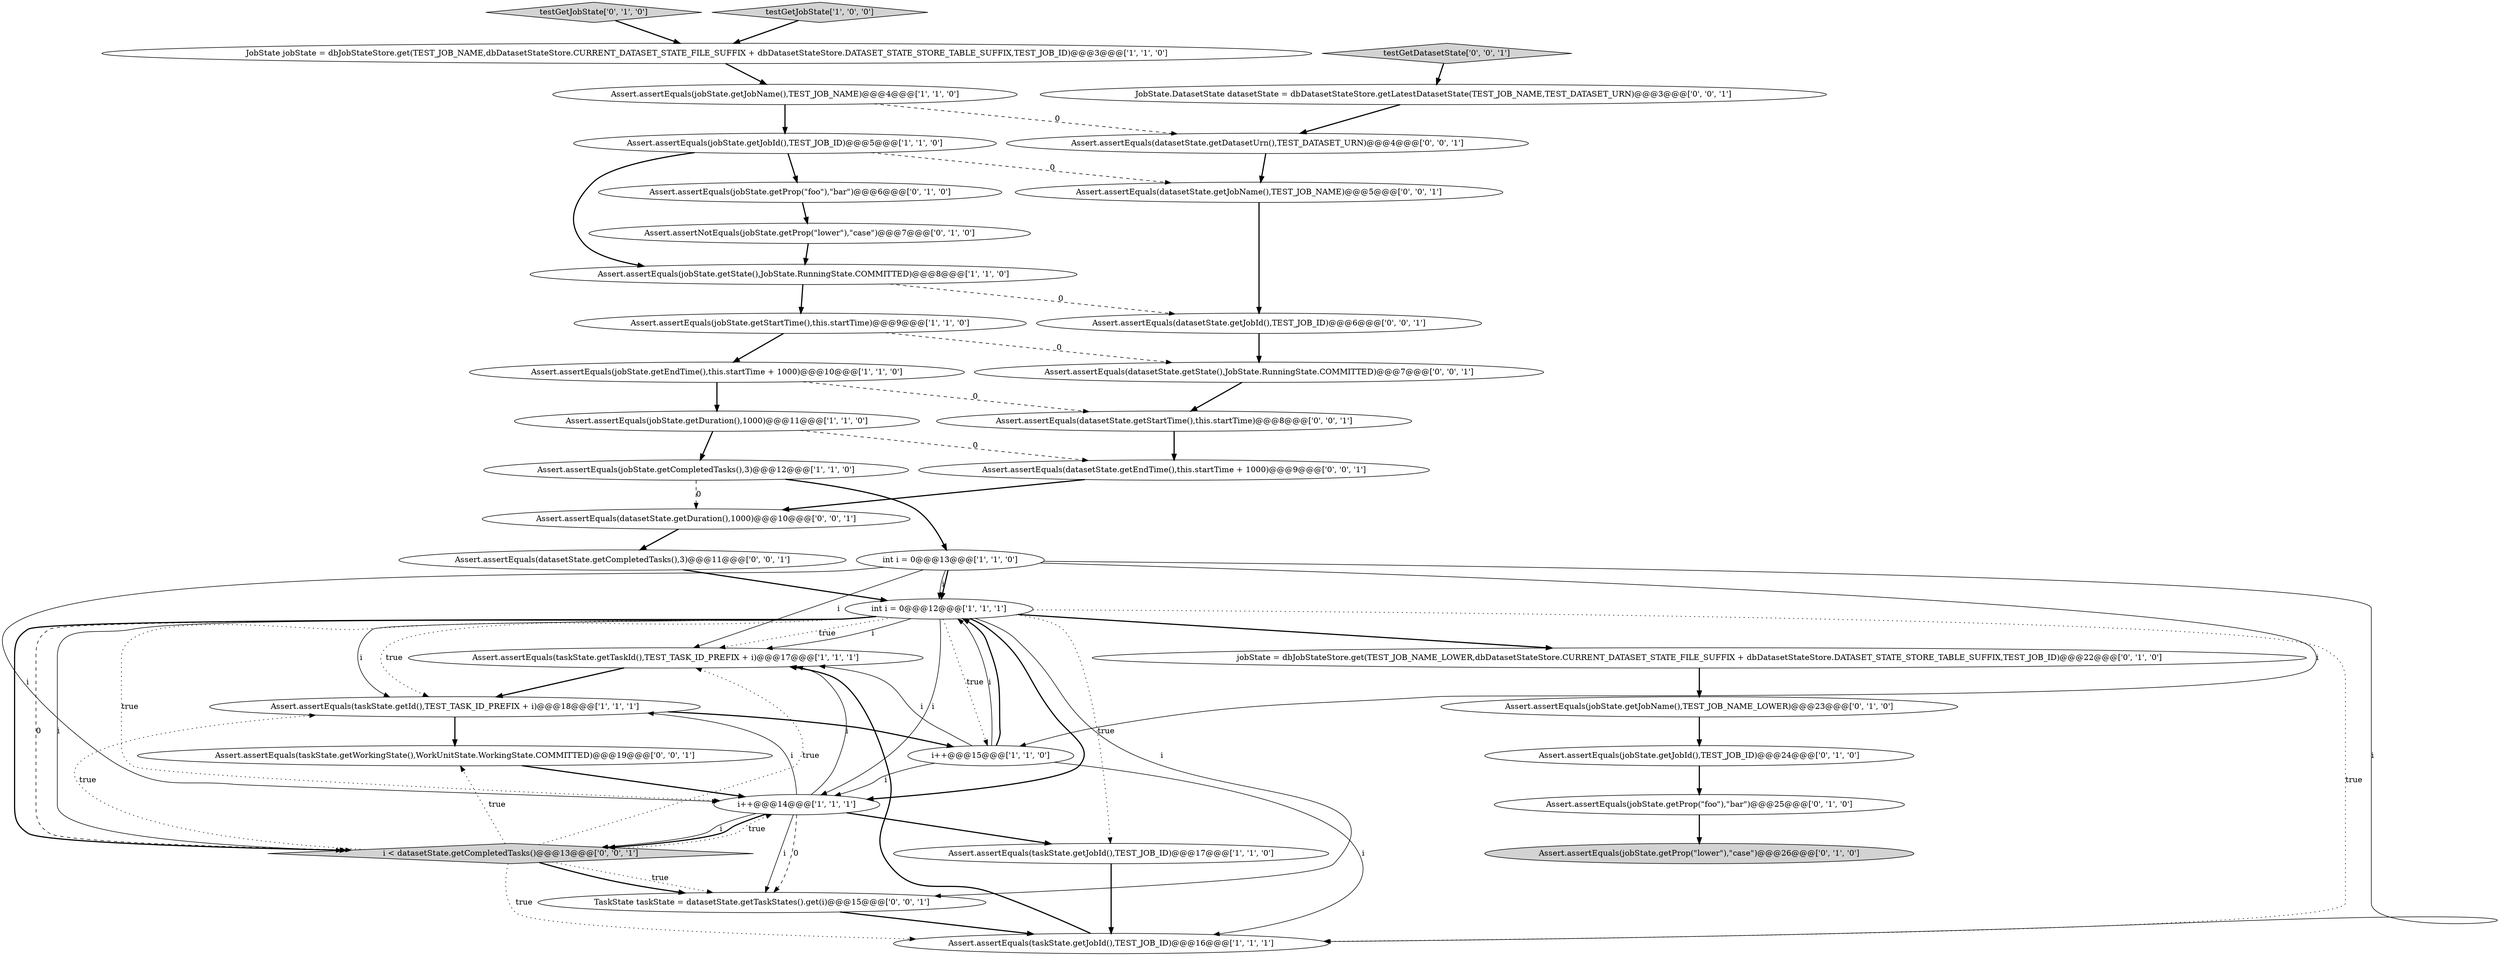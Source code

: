 digraph {
1 [style = filled, label = "Assert.assertEquals(jobState.getJobId(),TEST_JOB_ID)@@@5@@@['1', '1', '0']", fillcolor = white, shape = ellipse image = "AAA0AAABBB1BBB"];
12 [style = filled, label = "Assert.assertEquals(jobState.getDuration(),1000)@@@11@@@['1', '1', '0']", fillcolor = white, shape = ellipse image = "AAA0AAABBB1BBB"];
8 [style = filled, label = "Assert.assertEquals(jobState.getJobName(),TEST_JOB_NAME)@@@4@@@['1', '1', '0']", fillcolor = white, shape = ellipse image = "AAA0AAABBB1BBB"];
35 [style = filled, label = "Assert.assertEquals(taskState.getWorkingState(),WorkUnitState.WorkingState.COMMITTED)@@@19@@@['0', '0', '1']", fillcolor = white, shape = ellipse image = "AAA0AAABBB3BBB"];
11 [style = filled, label = "Assert.assertEquals(jobState.getState(),JobState.RunningState.COMMITTED)@@@8@@@['1', '1', '0']", fillcolor = white, shape = ellipse image = "AAA0AAABBB1BBB"];
34 [style = filled, label = "Assert.assertEquals(datasetState.getCompletedTasks(),3)@@@11@@@['0', '0', '1']", fillcolor = white, shape = ellipse image = "AAA0AAABBB3BBB"];
32 [style = filled, label = "Assert.assertEquals(datasetState.getDuration(),1000)@@@10@@@['0', '0', '1']", fillcolor = white, shape = ellipse image = "AAA0AAABBB3BBB"];
10 [style = filled, label = "Assert.assertEquals(taskState.getTaskId(),TEST_TASK_ID_PREFIX + i)@@@17@@@['1', '1', '1']", fillcolor = white, shape = ellipse image = "AAA0AAABBB1BBB"];
19 [style = filled, label = "Assert.assertEquals(jobState.getJobName(),TEST_JOB_NAME_LOWER)@@@23@@@['0', '1', '0']", fillcolor = white, shape = ellipse image = "AAA1AAABBB2BBB"];
26 [style = filled, label = "Assert.assertEquals(datasetState.getEndTime(),this.startTime + 1000)@@@9@@@['0', '0', '1']", fillcolor = white, shape = ellipse image = "AAA0AAABBB3BBB"];
3 [style = filled, label = "JobState jobState = dbJobStateStore.get(TEST_JOB_NAME,dbDatasetStateStore.CURRENT_DATASET_STATE_FILE_SUFFIX + dbDatasetStateStore.DATASET_STATE_STORE_TABLE_SUFFIX,TEST_JOB_ID)@@@3@@@['1', '1', '0']", fillcolor = white, shape = ellipse image = "AAA0AAABBB1BBB"];
7 [style = filled, label = "Assert.assertEquals(jobState.getCompletedTasks(),3)@@@12@@@['1', '1', '0']", fillcolor = white, shape = ellipse image = "AAA0AAABBB1BBB"];
31 [style = filled, label = "Assert.assertEquals(datasetState.getState(),JobState.RunningState.COMMITTED)@@@7@@@['0', '0', '1']", fillcolor = white, shape = ellipse image = "AAA0AAABBB3BBB"];
25 [style = filled, label = "Assert.assertEquals(datasetState.getJobId(),TEST_JOB_ID)@@@6@@@['0', '0', '1']", fillcolor = white, shape = ellipse image = "AAA0AAABBB3BBB"];
17 [style = filled, label = "Assert.assertEquals(jobState.getProp(\"foo\"),\"bar\")@@@6@@@['0', '1', '0']", fillcolor = white, shape = ellipse image = "AAA1AAABBB2BBB"];
9 [style = filled, label = "i++@@@14@@@['1', '1', '1']", fillcolor = white, shape = ellipse image = "AAA0AAABBB1BBB"];
20 [style = filled, label = "Assert.assertEquals(jobState.getProp(\"lower\"),\"case\")@@@26@@@['0', '1', '0']", fillcolor = lightgray, shape = ellipse image = "AAA1AAABBB2BBB"];
29 [style = filled, label = "i < datasetState.getCompletedTasks()@@@13@@@['0', '0', '1']", fillcolor = lightgray, shape = diamond image = "AAA0AAABBB3BBB"];
24 [style = filled, label = "testGetJobState['0', '1', '0']", fillcolor = lightgray, shape = diamond image = "AAA0AAABBB2BBB"];
27 [style = filled, label = "testGetDatasetState['0', '0', '1']", fillcolor = lightgray, shape = diamond image = "AAA0AAABBB3BBB"];
14 [style = filled, label = "Assert.assertEquals(taskState.getId(),TEST_TASK_ID_PREFIX + i)@@@18@@@['1', '1', '1']", fillcolor = white, shape = ellipse image = "AAA0AAABBB1BBB"];
18 [style = filled, label = "Assert.assertNotEquals(jobState.getProp(\"lower\"),\"case\")@@@7@@@['0', '1', '0']", fillcolor = white, shape = ellipse image = "AAA1AAABBB2BBB"];
33 [style = filled, label = "TaskState taskState = datasetState.getTaskStates().get(i)@@@15@@@['0', '0', '1']", fillcolor = white, shape = ellipse image = "AAA0AAABBB3BBB"];
23 [style = filled, label = "jobState = dbJobStateStore.get(TEST_JOB_NAME_LOWER,dbDatasetStateStore.CURRENT_DATASET_STATE_FILE_SUFFIX + dbDatasetStateStore.DATASET_STATE_STORE_TABLE_SUFFIX,TEST_JOB_ID)@@@22@@@['0', '1', '0']", fillcolor = white, shape = ellipse image = "AAA1AAABBB2BBB"];
21 [style = filled, label = "Assert.assertEquals(jobState.getJobId(),TEST_JOB_ID)@@@24@@@['0', '1', '0']", fillcolor = white, shape = ellipse image = "AAA1AAABBB2BBB"];
0 [style = filled, label = "testGetJobState['1', '0', '0']", fillcolor = lightgray, shape = diamond image = "AAA0AAABBB1BBB"];
36 [style = filled, label = "Assert.assertEquals(datasetState.getJobName(),TEST_JOB_NAME)@@@5@@@['0', '0', '1']", fillcolor = white, shape = ellipse image = "AAA0AAABBB3BBB"];
13 [style = filled, label = "Assert.assertEquals(jobState.getStartTime(),this.startTime)@@@9@@@['1', '1', '0']", fillcolor = white, shape = ellipse image = "AAA0AAABBB1BBB"];
15 [style = filled, label = "int i = 0@@@13@@@['1', '1', '0']", fillcolor = white, shape = ellipse image = "AAA0AAABBB1BBB"];
4 [style = filled, label = "Assert.assertEquals(taskState.getJobId(),TEST_JOB_ID)@@@17@@@['1', '1', '0']", fillcolor = white, shape = ellipse image = "AAA0AAABBB1BBB"];
2 [style = filled, label = "Assert.assertEquals(taskState.getJobId(),TEST_JOB_ID)@@@16@@@['1', '1', '1']", fillcolor = white, shape = ellipse image = "AAA0AAABBB1BBB"];
22 [style = filled, label = "Assert.assertEquals(jobState.getProp(\"foo\"),\"bar\")@@@25@@@['0', '1', '0']", fillcolor = white, shape = ellipse image = "AAA1AAABBB2BBB"];
28 [style = filled, label = "JobState.DatasetState datasetState = dbDatasetStateStore.getLatestDatasetState(TEST_JOB_NAME,TEST_DATASET_URN)@@@3@@@['0', '0', '1']", fillcolor = white, shape = ellipse image = "AAA0AAABBB3BBB"];
16 [style = filled, label = "int i = 0@@@12@@@['1', '1', '1']", fillcolor = white, shape = ellipse image = "AAA0AAABBB1BBB"];
30 [style = filled, label = "Assert.assertEquals(datasetState.getDatasetUrn(),TEST_DATASET_URN)@@@4@@@['0', '0', '1']", fillcolor = white, shape = ellipse image = "AAA0AAABBB3BBB"];
5 [style = filled, label = "Assert.assertEquals(jobState.getEndTime(),this.startTime + 1000)@@@10@@@['1', '1', '0']", fillcolor = white, shape = ellipse image = "AAA0AAABBB1BBB"];
37 [style = filled, label = "Assert.assertEquals(datasetState.getStartTime(),this.startTime)@@@8@@@['0', '0', '1']", fillcolor = white, shape = ellipse image = "AAA0AAABBB3BBB"];
6 [style = filled, label = "i++@@@15@@@['1', '1', '0']", fillcolor = white, shape = ellipse image = "AAA0AAABBB1BBB"];
28->30 [style = bold, label=""];
1->36 [style = dashed, label="0"];
12->7 [style = bold, label=""];
16->14 [style = solid, label="i"];
16->4 [style = dotted, label="true"];
12->26 [style = dashed, label="0"];
31->37 [style = bold, label=""];
13->5 [style = bold, label=""];
15->2 [style = solid, label="i"];
9->14 [style = solid, label="i"];
23->19 [style = bold, label=""];
21->22 [style = bold, label=""];
9->4 [style = bold, label=""];
16->2 [style = dotted, label="true"];
14->35 [style = bold, label=""];
27->28 [style = bold, label=""];
6->2 [style = solid, label="i"];
29->10 [style = dotted, label="true"];
9->33 [style = dashed, label="0"];
11->25 [style = dashed, label="0"];
29->35 [style = dotted, label="true"];
16->14 [style = dotted, label="true"];
7->32 [style = dashed, label="0"];
15->6 [style = solid, label="i"];
6->9 [style = solid, label="i"];
6->10 [style = solid, label="i"];
13->31 [style = dashed, label="0"];
2->10 [style = bold, label=""];
0->3 [style = bold, label=""];
6->16 [style = solid, label="i"];
22->20 [style = bold, label=""];
37->26 [style = bold, label=""];
15->9 [style = solid, label="i"];
16->33 [style = solid, label="i"];
9->33 [style = solid, label="i"];
4->2 [style = bold, label=""];
1->11 [style = bold, label=""];
16->6 [style = dotted, label="true"];
8->1 [style = bold, label=""];
6->16 [style = bold, label=""];
16->29 [style = bold, label=""];
19->21 [style = bold, label=""];
33->2 [style = bold, label=""];
8->30 [style = dashed, label="0"];
16->23 [style = bold, label=""];
16->9 [style = dotted, label="true"];
29->2 [style = dotted, label="true"];
5->37 [style = dashed, label="0"];
16->10 [style = dotted, label="true"];
34->16 [style = bold, label=""];
26->32 [style = bold, label=""];
29->14 [style = dotted, label="true"];
24->3 [style = bold, label=""];
1->17 [style = bold, label=""];
3->8 [style = bold, label=""];
15->16 [style = bold, label=""];
11->13 [style = bold, label=""];
16->10 [style = solid, label="i"];
14->6 [style = bold, label=""];
29->9 [style = dotted, label="true"];
9->29 [style = solid, label="i"];
25->31 [style = bold, label=""];
29->33 [style = dotted, label="true"];
9->29 [style = bold, label=""];
5->12 [style = bold, label=""];
7->15 [style = bold, label=""];
32->34 [style = bold, label=""];
15->10 [style = solid, label="i"];
16->29 [style = dashed, label="0"];
35->9 [style = bold, label=""];
15->16 [style = solid, label="i"];
30->36 [style = bold, label=""];
16->29 [style = solid, label="i"];
10->14 [style = bold, label=""];
29->33 [style = bold, label=""];
18->11 [style = bold, label=""];
9->10 [style = solid, label="i"];
16->9 [style = solid, label="i"];
36->25 [style = bold, label=""];
16->9 [style = bold, label=""];
17->18 [style = bold, label=""];
}
